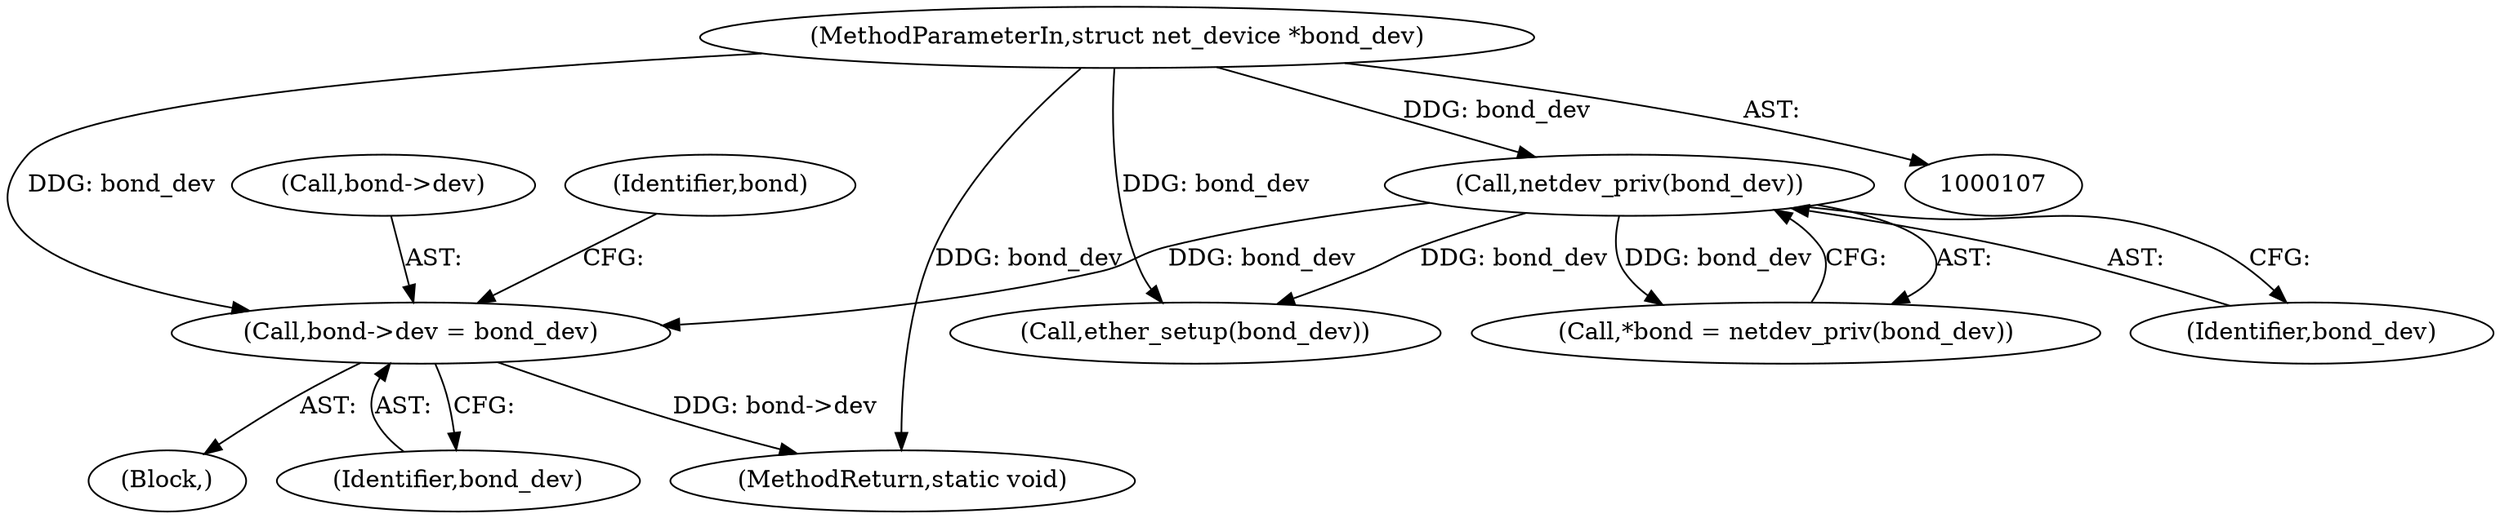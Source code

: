 digraph "0_linux_550fd08c2cebad61c548def135f67aba284c6162_1@pointer" {
"1000130" [label="(Call,bond->dev = bond_dev)"];
"1000113" [label="(Call,netdev_priv(bond_dev))"];
"1000108" [label="(MethodParameterIn,struct net_device *bond_dev)"];
"1000114" [label="(Identifier,bond_dev)"];
"1000113" [label="(Call,netdev_priv(bond_dev))"];
"1000131" [label="(Call,bond->dev)"];
"1000138" [label="(Identifier,bond)"];
"1000227" [label="(MethodReturn,static void)"];
"1000108" [label="(MethodParameterIn,struct net_device *bond_dev)"];
"1000130" [label="(Call,bond->dev = bond_dev)"];
"1000134" [label="(Identifier,bond_dev)"];
"1000140" [label="(Call,ether_setup(bond_dev))"];
"1000111" [label="(Call,*bond = netdev_priv(bond_dev))"];
"1000109" [label="(Block,)"];
"1000130" -> "1000109"  [label="AST: "];
"1000130" -> "1000134"  [label="CFG: "];
"1000131" -> "1000130"  [label="AST: "];
"1000134" -> "1000130"  [label="AST: "];
"1000138" -> "1000130"  [label="CFG: "];
"1000130" -> "1000227"  [label="DDG: bond->dev"];
"1000113" -> "1000130"  [label="DDG: bond_dev"];
"1000108" -> "1000130"  [label="DDG: bond_dev"];
"1000113" -> "1000111"  [label="AST: "];
"1000113" -> "1000114"  [label="CFG: "];
"1000114" -> "1000113"  [label="AST: "];
"1000111" -> "1000113"  [label="CFG: "];
"1000113" -> "1000111"  [label="DDG: bond_dev"];
"1000108" -> "1000113"  [label="DDG: bond_dev"];
"1000113" -> "1000140"  [label="DDG: bond_dev"];
"1000108" -> "1000107"  [label="AST: "];
"1000108" -> "1000227"  [label="DDG: bond_dev"];
"1000108" -> "1000140"  [label="DDG: bond_dev"];
}
